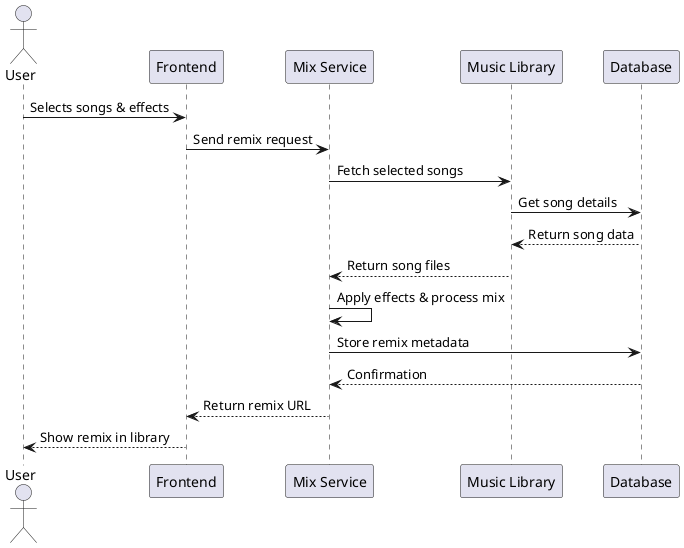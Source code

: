 @startuml

actor User
participant "Frontend" as FE
participant "Mix Service" as MS
participant "Music Library" as ML
participant "Database" as DB

User -> FE : Selects songs & effects
FE -> MS : Send remix request
MS -> ML : Fetch selected songs
ML -> DB : Get song details
DB --> ML : Return song data
ML --> MS : Return song files
MS -> MS : Apply effects & process mix
MS -> DB : Store remix metadata
DB --> MS : Confirmation
MS --> FE : Return remix URL
FE --> User : Show remix in library

@enduml
